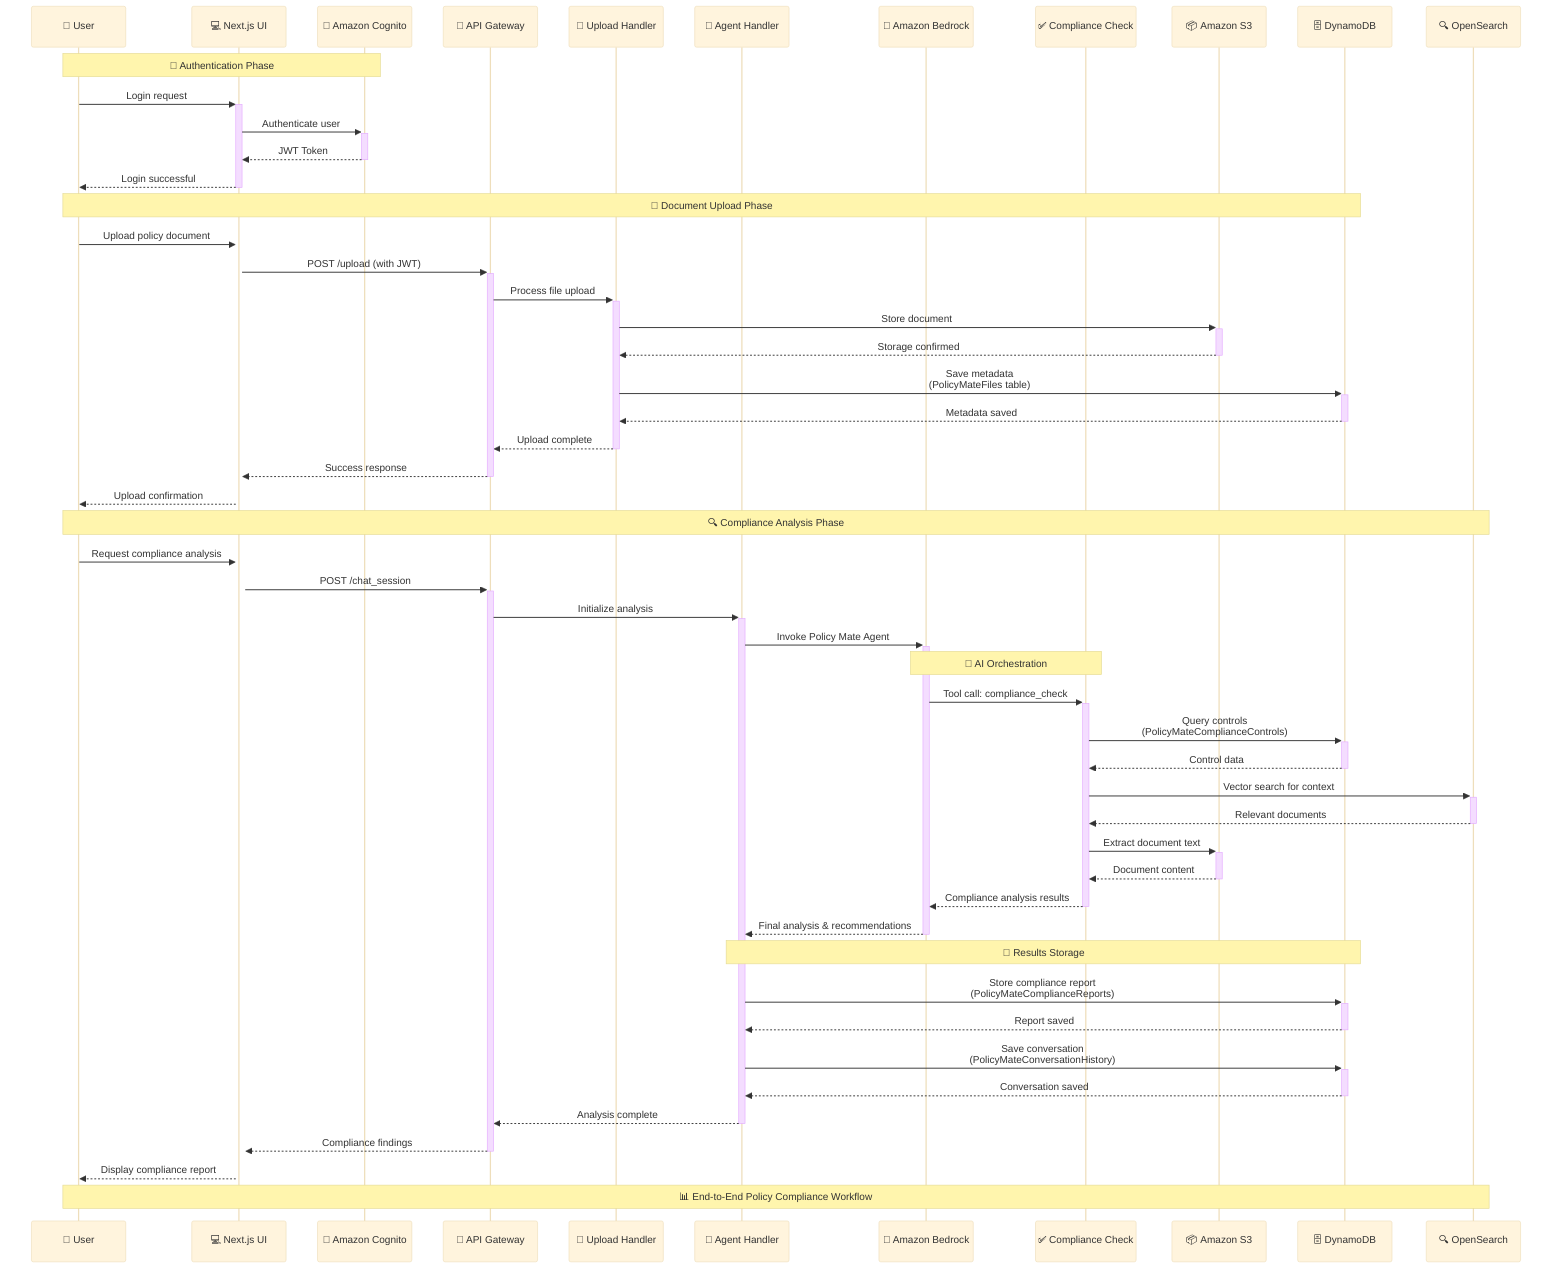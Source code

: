 %%{init: {'theme': 'base', 'sequence': {'actorMargin': 50, 'width': 150, 'height': 65, 'boxMargin': 10, 'boxTextMargin': 5, 'noteMargin': 10, 'messageMargin': 35}}}%%
sequenceDiagram
    participant User as 👤 User
    participant UI as 💻 Next.js UI
    participant Cognito as 🔐 Amazon Cognito
    participant API as 🚪 API Gateway
    participant UploadLambda as 📄 Upload Handler
    participant AgentLambda as 🤖 Agent Handler
    participant Bedrock as 🧠 Amazon Bedrock
    participant ComplianceLambda as ✅ Compliance Check
    participant S3 as 📦 Amazon S3
    participant DynamoDB as 🗄️ DynamoDB
    participant OpenSearch as 🔍 OpenSearch

    %% Authentication Flow
    Note over User,Cognito: 🔐 Authentication Phase
    User->>+UI: Login request
    UI->>+Cognito: Authenticate user
    Cognito-->>-UI: JWT Token
    UI-->>-User: Login successful

    %% Document Upload Flow
    Note over User,DynamoDB: 📄 Document Upload Phase
    User->>+UI: Upload policy document
    UI->>+API: POST /upload (with JWT)
    API->>+UploadLambda: Process file upload
    UploadLambda->>+S3: Store document
    S3-->>-UploadLambda: Storage confirmed
    UploadLambda->>+DynamoDB: Save metadata<br/>(PolicyMateFiles table)
    DynamoDB-->>-UploadLambda: Metadata saved
    UploadLambda-->>-API: Upload complete
    API-->>-UI: Success response
    UI-->>User: Upload confirmation

    %% Compliance Analysis Flow
    Note over User,OpenSearch: 🔍 Compliance Analysis Phase
    User->>+UI: Request compliance analysis
    UI->>+API: POST /chat_session
    API->>+AgentLambda: Initialize analysis
    AgentLambda->>+Bedrock: Invoke Policy Mate Agent
    
    Note over Bedrock,ComplianceLambda: 🤖 AI Orchestration
    Bedrock->>+ComplianceLambda: Tool call: compliance_check
    ComplianceLambda->>+DynamoDB: Query controls<br/>(PolicyMateComplianceControls)
    DynamoDB-->>-ComplianceLambda: Control data
    ComplianceLambda->>+OpenSearch: Vector search for context
    OpenSearch-->>-ComplianceLambda: Relevant documents
    ComplianceLambda->>+S3: Extract document text
    S3-->>-ComplianceLambda: Document content
    ComplianceLambda-->>-Bedrock: Compliance analysis results
    
    Bedrock-->>-AgentLambda: Final analysis & recommendations
    
    Note over AgentLambda,DynamoDB: 💾 Results Storage
    AgentLambda->>+DynamoDB: Store compliance report<br/>(PolicyMateComplianceReports)
    DynamoDB-->>-AgentLambda: Report saved
    AgentLambda->>+DynamoDB: Save conversation<br/>(PolicyMateConversationHistory)
    DynamoDB-->>-AgentLambda: Conversation saved
    
    AgentLambda-->>-API: Analysis complete
    API-->>-UI: Compliance findings
    UI-->>User: Display compliance report

    %% Styling
    Note over User,OpenSearch: 📊 End-to-End Policy Compliance Workflow